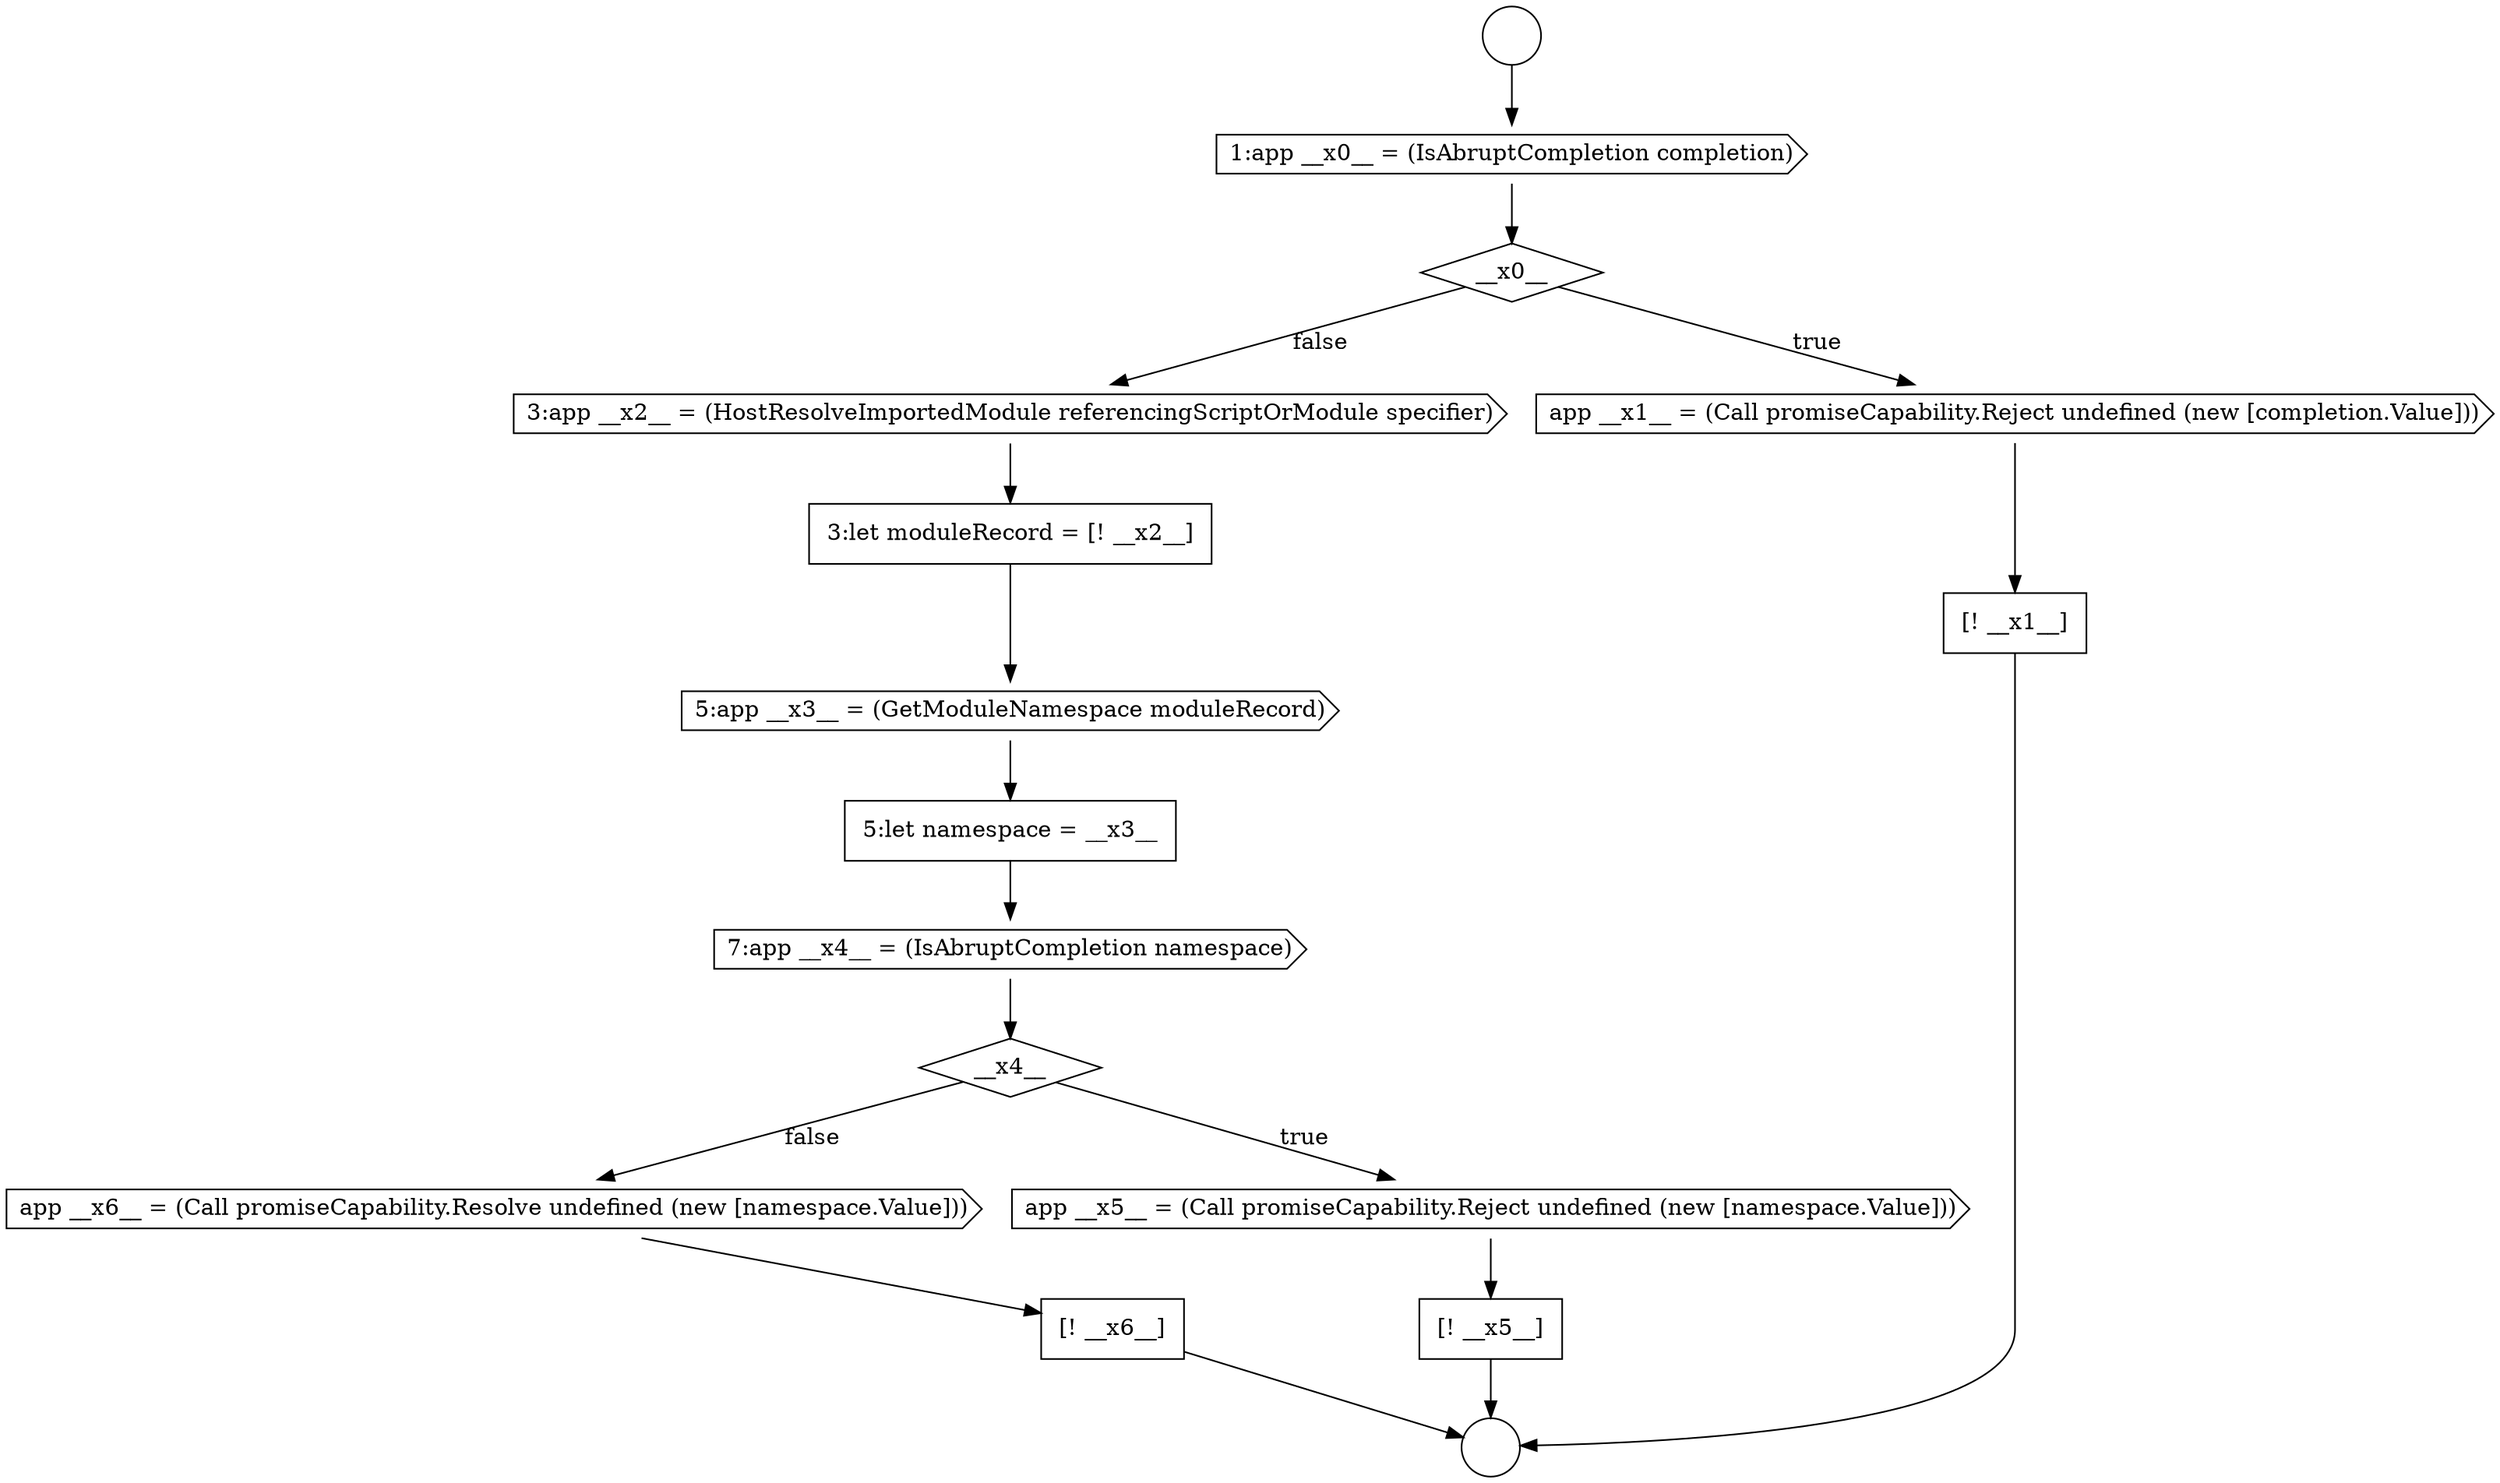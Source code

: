 digraph {
  node11183 [shape=cds, label=<<font color="black">1:app __x0__ = (IsAbruptCompletion completion)</font>> color="black" fillcolor="white" style=filled]
  node11195 [shape=cds, label=<<font color="black">app __x6__ = (Call promiseCapability.Resolve undefined (new [namespace.Value]))</font>> color="black" fillcolor="white" style=filled]
  node11189 [shape=cds, label=<<font color="black">5:app __x3__ = (GetModuleNamespace moduleRecord)</font>> color="black" fillcolor="white" style=filled]
  node11184 [shape=diamond, label=<<font color="black">__x0__</font>> color="black" fillcolor="white" style=filled]
  node11196 [shape=none, margin=0, label=<<font color="black">
    <table border="0" cellborder="1" cellspacing="0" cellpadding="10">
      <tr><td align="left">[! __x6__]</td></tr>
    </table>
  </font>> color="black" fillcolor="white" style=filled]
  node11193 [shape=cds, label=<<font color="black">app __x5__ = (Call promiseCapability.Reject undefined (new [namespace.Value]))</font>> color="black" fillcolor="white" style=filled]
  node11181 [shape=circle label=" " color="black" fillcolor="white" style=filled]
  node11187 [shape=cds, label=<<font color="black">3:app __x2__ = (HostResolveImportedModule referencingScriptOrModule specifier)</font>> color="black" fillcolor="white" style=filled]
  node11194 [shape=none, margin=0, label=<<font color="black">
    <table border="0" cellborder="1" cellspacing="0" cellpadding="10">
      <tr><td align="left">[! __x5__]</td></tr>
    </table>
  </font>> color="black" fillcolor="white" style=filled]
  node11182 [shape=circle label=" " color="black" fillcolor="white" style=filled]
  node11192 [shape=diamond, label=<<font color="black">__x4__</font>> color="black" fillcolor="white" style=filled]
  node11186 [shape=none, margin=0, label=<<font color="black">
    <table border="0" cellborder="1" cellspacing="0" cellpadding="10">
      <tr><td align="left">[! __x1__]</td></tr>
    </table>
  </font>> color="black" fillcolor="white" style=filled]
  node11191 [shape=cds, label=<<font color="black">7:app __x4__ = (IsAbruptCompletion namespace)</font>> color="black" fillcolor="white" style=filled]
  node11185 [shape=cds, label=<<font color="black">app __x1__ = (Call promiseCapability.Reject undefined (new [completion.Value]))</font>> color="black" fillcolor="white" style=filled]
  node11190 [shape=none, margin=0, label=<<font color="black">
    <table border="0" cellborder="1" cellspacing="0" cellpadding="10">
      <tr><td align="left">5:let namespace = __x3__</td></tr>
    </table>
  </font>> color="black" fillcolor="white" style=filled]
  node11188 [shape=none, margin=0, label=<<font color="black">
    <table border="0" cellborder="1" cellspacing="0" cellpadding="10">
      <tr><td align="left">3:let moduleRecord = [! __x2__]</td></tr>
    </table>
  </font>> color="black" fillcolor="white" style=filled]
  node11189 -> node11190 [ color="black"]
  node11195 -> node11196 [ color="black"]
  node11192 -> node11193 [label=<<font color="black">true</font>> color="black"]
  node11192 -> node11195 [label=<<font color="black">false</font>> color="black"]
  node11190 -> node11191 [ color="black"]
  node11185 -> node11186 [ color="black"]
  node11186 -> node11182 [ color="black"]
  node11194 -> node11182 [ color="black"]
  node11183 -> node11184 [ color="black"]
  node11188 -> node11189 [ color="black"]
  node11187 -> node11188 [ color="black"]
  node11193 -> node11194 [ color="black"]
  node11196 -> node11182 [ color="black"]
  node11184 -> node11185 [label=<<font color="black">true</font>> color="black"]
  node11184 -> node11187 [label=<<font color="black">false</font>> color="black"]
  node11181 -> node11183 [ color="black"]
  node11191 -> node11192 [ color="black"]
}
